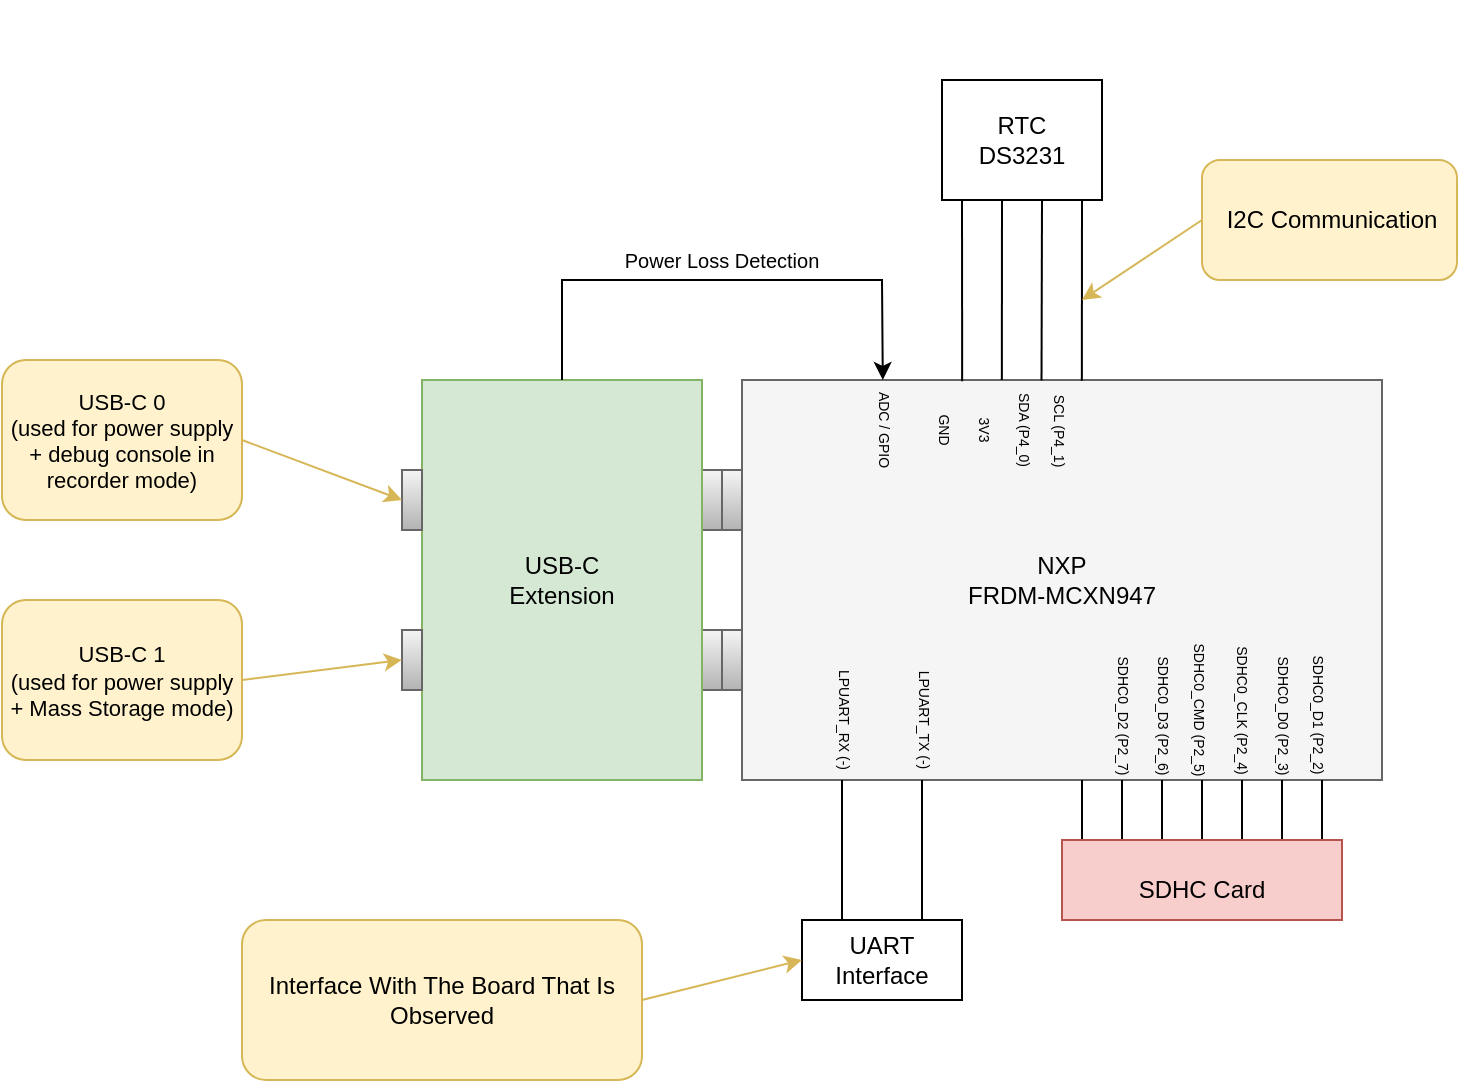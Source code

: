<mxfile version="24.7.8">
  <diagram name="Page-1" id="klR-Imrqb1zHrEi3bp9T">
    <mxGraphModel dx="530" dy="365" grid="1" gridSize="10" guides="1" tooltips="1" connect="1" arrows="1" fold="1" page="1" pageScale="1" pageWidth="827" pageHeight="1169" math="0" shadow="0">
      <root>
        <mxCell id="0" />
        <mxCell id="1" parent="0" />
        <mxCell id="ebkvWAT0GK6iZ5UyHKcp-1" value="" style="rounded=0;whiteSpace=wrap;html=1;fillColor=#f5f5f5;fontColor=#333333;strokeColor=#666666;" vertex="1" parent="1">
          <mxGeometry x="410" y="290" width="320" height="200" as="geometry" />
        </mxCell>
        <mxCell id="ebkvWAT0GK6iZ5UyHKcp-2" value="NXP&lt;div&gt;FRDM-MCXN947&lt;/div&gt;" style="text;html=1;align=center;verticalAlign=middle;whiteSpace=wrap;rounded=0;" vertex="1" parent="1">
          <mxGeometry x="500" y="365" width="140" height="50" as="geometry" />
        </mxCell>
        <mxCell id="ebkvWAT0GK6iZ5UyHKcp-4" value="" style="rounded=0;whiteSpace=wrap;html=1;fillColor=#f5f5f5;gradientColor=#b3b3b3;strokeColor=#666666;" vertex="1" parent="1">
          <mxGeometry x="400" y="335" width="10" height="30" as="geometry" />
        </mxCell>
        <mxCell id="ebkvWAT0GK6iZ5UyHKcp-5" value="" style="rounded=0;whiteSpace=wrap;html=1;fillColor=#f5f5f5;gradientColor=#b3b3b3;strokeColor=#666666;" vertex="1" parent="1">
          <mxGeometry x="400" y="415" width="10" height="30" as="geometry" />
        </mxCell>
        <mxCell id="ebkvWAT0GK6iZ5UyHKcp-6" value="" style="rounded=0;whiteSpace=wrap;html=1;fillColor=#f5f5f5;gradientColor=#b3b3b3;strokeColor=#666666;" vertex="1" parent="1">
          <mxGeometry x="390" y="335" width="10" height="30" as="geometry" />
        </mxCell>
        <mxCell id="ebkvWAT0GK6iZ5UyHKcp-7" value="" style="rounded=0;whiteSpace=wrap;html=1;fillColor=#f5f5f5;gradientColor=#b3b3b3;strokeColor=#666666;" vertex="1" parent="1">
          <mxGeometry x="390" y="415" width="10" height="30" as="geometry" />
        </mxCell>
        <mxCell id="ebkvWAT0GK6iZ5UyHKcp-8" value="" style="rounded=0;whiteSpace=wrap;html=1;fillColor=#d5e8d4;strokeColor=#82b366;" vertex="1" parent="1">
          <mxGeometry x="250" y="290" width="140" height="200" as="geometry" />
        </mxCell>
        <mxCell id="ebkvWAT0GK6iZ5UyHKcp-9" value="USB-C&lt;div&gt;Extension&lt;/div&gt;" style="text;html=1;align=center;verticalAlign=middle;whiteSpace=wrap;rounded=0;" vertex="1" parent="1">
          <mxGeometry x="290" y="330" width="60" height="120" as="geometry" />
        </mxCell>
        <mxCell id="ebkvWAT0GK6iZ5UyHKcp-10" value="" style="rounded=0;whiteSpace=wrap;html=1;fillColor=#f5f5f5;gradientColor=#b3b3b3;strokeColor=#666666;" vertex="1" parent="1">
          <mxGeometry x="240" y="335" width="10" height="30" as="geometry" />
        </mxCell>
        <mxCell id="ebkvWAT0GK6iZ5UyHKcp-11" value="" style="rounded=0;whiteSpace=wrap;html=1;fillColor=#f5f5f5;gradientColor=#b3b3b3;strokeColor=#666666;" vertex="1" parent="1">
          <mxGeometry x="240" y="415" width="10" height="30" as="geometry" />
        </mxCell>
        <mxCell id="ebkvWAT0GK6iZ5UyHKcp-12" value="" style="rounded=1;whiteSpace=wrap;html=1;fillColor=#fff2cc;strokeColor=#d6b656;" vertex="1" parent="1">
          <mxGeometry x="40" y="280" width="120" height="80" as="geometry" />
        </mxCell>
        <mxCell id="ebkvWAT0GK6iZ5UyHKcp-13" value="&lt;font style=&quot;font-size: 11px;&quot;&gt;USB-C 0&lt;/font&gt;&lt;div style=&quot;font-size: 11px;&quot;&gt;&lt;font style=&quot;font-size: 11px;&quot;&gt;(used for power supply + debug console in recorder mode)&lt;/font&gt;&lt;/div&gt;" style="text;html=1;align=center;verticalAlign=middle;whiteSpace=wrap;rounded=0;" vertex="1" parent="1">
          <mxGeometry x="40" y="280" width="120" height="80" as="geometry" />
        </mxCell>
        <mxCell id="ebkvWAT0GK6iZ5UyHKcp-14" value="" style="endArrow=classic;html=1;rounded=0;exitX=1;exitY=0.5;exitDx=0;exitDy=0;entryX=0;entryY=0.5;entryDx=0;entryDy=0;fillColor=#fff2cc;strokeColor=#d6b656;" edge="1" parent="1" source="ebkvWAT0GK6iZ5UyHKcp-13" target="ebkvWAT0GK6iZ5UyHKcp-10">
          <mxGeometry width="50" height="50" relative="1" as="geometry">
            <mxPoint x="190" y="400" as="sourcePoint" />
            <mxPoint x="230" y="350" as="targetPoint" />
          </mxGeometry>
        </mxCell>
        <mxCell id="ebkvWAT0GK6iZ5UyHKcp-15" value="" style="rounded=1;whiteSpace=wrap;html=1;fillColor=#fff2cc;strokeColor=#d6b656;" vertex="1" parent="1">
          <mxGeometry x="40" y="400" width="120" height="80" as="geometry" />
        </mxCell>
        <mxCell id="ebkvWAT0GK6iZ5UyHKcp-16" value="&lt;font style=&quot;font-size: 11px;&quot;&gt;USB-C 1&lt;/font&gt;&lt;div style=&quot;font-size: 11px;&quot;&gt;&lt;font style=&quot;font-size: 11px;&quot;&gt;(used for power supply + Mass Storage mode)&lt;/font&gt;&lt;/div&gt;" style="text;html=1;align=center;verticalAlign=middle;whiteSpace=wrap;rounded=0;" vertex="1" parent="1">
          <mxGeometry x="40" y="400" width="120" height="80" as="geometry" />
        </mxCell>
        <mxCell id="ebkvWAT0GK6iZ5UyHKcp-17" value="" style="endArrow=classic;html=1;rounded=0;exitX=1;exitY=0.5;exitDx=0;exitDy=0;entryX=0;entryY=0.5;entryDx=0;entryDy=0;fillColor=#fff2cc;strokeColor=#d6b656;" edge="1" parent="1" source="ebkvWAT0GK6iZ5UyHKcp-16" target="ebkvWAT0GK6iZ5UyHKcp-11">
          <mxGeometry width="50" height="50" relative="1" as="geometry">
            <mxPoint x="170" y="445" as="sourcePoint" />
            <mxPoint x="220" y="395" as="targetPoint" />
          </mxGeometry>
        </mxCell>
        <mxCell id="ebkvWAT0GK6iZ5UyHKcp-18" value="" style="endArrow=classic;html=1;rounded=0;entryX=0.22;entryY=0;entryDx=0;entryDy=0;entryPerimeter=0;" edge="1" parent="1" target="ebkvWAT0GK6iZ5UyHKcp-1">
          <mxGeometry width="50" height="50" relative="1" as="geometry">
            <mxPoint x="320" y="290" as="sourcePoint" />
            <mxPoint x="370" y="240" as="targetPoint" />
            <Array as="points">
              <mxPoint x="320" y="240" />
              <mxPoint x="480" y="240" />
            </Array>
          </mxGeometry>
        </mxCell>
        <mxCell id="ebkvWAT0GK6iZ5UyHKcp-19" value="&lt;font style=&quot;font-size: 10px;&quot;&gt;Power Loss Detection&lt;/font&gt;" style="text;html=1;align=center;verticalAlign=middle;whiteSpace=wrap;rounded=0;" vertex="1" parent="1">
          <mxGeometry x="320" y="220" width="160" height="20" as="geometry" />
        </mxCell>
        <mxCell id="ebkvWAT0GK6iZ5UyHKcp-20" value="&lt;font style=&quot;font-size: 7px;&quot;&gt;ADC / GPIO&lt;/font&gt;" style="text;html=1;align=center;verticalAlign=middle;whiteSpace=wrap;rounded=0;rotation=90;" vertex="1" parent="1">
          <mxGeometry x="460" y="305" width="45" height="20" as="geometry" />
        </mxCell>
        <mxCell id="ebkvWAT0GK6iZ5UyHKcp-28" value="&lt;font style=&quot;font-size: 7px;&quot;&gt;GND&lt;/font&gt;" style="text;html=1;align=center;verticalAlign=middle;whiteSpace=wrap;rounded=0;rotation=90;" vertex="1" parent="1">
          <mxGeometry x="490" y="305" width="45" height="20" as="geometry" />
        </mxCell>
        <mxCell id="ebkvWAT0GK6iZ5UyHKcp-29" value="&lt;font style=&quot;font-size: 7px;&quot;&gt;3V3&lt;/font&gt;" style="text;html=1;align=center;verticalAlign=middle;whiteSpace=wrap;rounded=0;rotation=90;" vertex="1" parent="1">
          <mxGeometry x="510" y="305" width="45" height="20" as="geometry" />
        </mxCell>
        <mxCell id="ebkvWAT0GK6iZ5UyHKcp-30" value="&lt;span style=&quot;font-size: 7px;&quot;&gt;SDA (P4_0)&lt;/span&gt;" style="text;html=1;align=center;verticalAlign=middle;whiteSpace=wrap;rounded=0;rotation=90;" vertex="1" parent="1">
          <mxGeometry x="530" y="305" width="45" height="20" as="geometry" />
        </mxCell>
        <mxCell id="ebkvWAT0GK6iZ5UyHKcp-31" value="&lt;font style=&quot;font-size: 7px;&quot;&gt;SCL (P4_1)&lt;/font&gt;" style="text;html=1;align=center;verticalAlign=middle;whiteSpace=wrap;rounded=0;rotation=90;" vertex="1" parent="1">
          <mxGeometry x="547.5" y="305" width="45" height="20" as="geometry" />
        </mxCell>
        <mxCell id="ebkvWAT0GK6iZ5UyHKcp-32" value="" style="endArrow=none;html=1;rounded=0;" edge="1" parent="1">
          <mxGeometry width="50" height="50" relative="1" as="geometry">
            <mxPoint x="700" y="520" as="sourcePoint" />
            <mxPoint x="700" y="490" as="targetPoint" />
          </mxGeometry>
        </mxCell>
        <mxCell id="ebkvWAT0GK6iZ5UyHKcp-33" value="" style="group" vertex="1" connectable="0" parent="1">
          <mxGeometry x="510" y="100" width="80" height="60.0" as="geometry" />
        </mxCell>
        <mxCell id="ebkvWAT0GK6iZ5UyHKcp-23" value="" style="group" vertex="1" connectable="0" parent="ebkvWAT0GK6iZ5UyHKcp-33">
          <mxGeometry y="40" width="80" height="60" as="geometry" />
        </mxCell>
        <mxCell id="ebkvWAT0GK6iZ5UyHKcp-21" value="" style="rounded=0;whiteSpace=wrap;html=1;" vertex="1" parent="ebkvWAT0GK6iZ5UyHKcp-23">
          <mxGeometry width="80" height="60" as="geometry" />
        </mxCell>
        <mxCell id="ebkvWAT0GK6iZ5UyHKcp-22" value="RTC&lt;div&gt;DS3231&lt;/div&gt;" style="text;html=1;align=center;verticalAlign=middle;whiteSpace=wrap;rounded=0;" vertex="1" parent="ebkvWAT0GK6iZ5UyHKcp-23">
          <mxGeometry width="80" height="60" as="geometry" />
        </mxCell>
        <mxCell id="ebkvWAT0GK6iZ5UyHKcp-24" value="" style="endArrow=none;html=1;rounded=0;exitX=0.344;exitY=0.003;exitDx=0;exitDy=0;exitPerimeter=0;" edge="1" parent="ebkvWAT0GK6iZ5UyHKcp-33" source="ebkvWAT0GK6iZ5UyHKcp-1">
          <mxGeometry width="50" height="50" relative="1" as="geometry">
            <mxPoint x="10" y="187.36" as="sourcePoint" />
            <mxPoint x="10" y="100" as="targetPoint" />
          </mxGeometry>
        </mxCell>
        <mxCell id="ebkvWAT0GK6iZ5UyHKcp-25" value="" style="endArrow=none;html=1;rounded=0;exitX=0.406;exitY=0;exitDx=0;exitDy=0;exitPerimeter=0;" edge="1" parent="ebkvWAT0GK6iZ5UyHKcp-33" source="ebkvWAT0GK6iZ5UyHKcp-1">
          <mxGeometry width="50" height="50" relative="1" as="geometry">
            <mxPoint x="30" y="187" as="sourcePoint" />
            <mxPoint x="30" y="100" as="targetPoint" />
          </mxGeometry>
        </mxCell>
        <mxCell id="ebkvWAT0GK6iZ5UyHKcp-26" value="" style="endArrow=none;html=1;rounded=0;exitX=0.468;exitY=0.001;exitDx=0;exitDy=0;exitPerimeter=0;" edge="1" parent="ebkvWAT0GK6iZ5UyHKcp-33" source="ebkvWAT0GK6iZ5UyHKcp-1">
          <mxGeometry width="50" height="50" relative="1" as="geometry">
            <mxPoint x="50" y="187" as="sourcePoint" />
            <mxPoint x="50" y="100" as="targetPoint" />
          </mxGeometry>
        </mxCell>
        <mxCell id="ebkvWAT0GK6iZ5UyHKcp-27" value="" style="endArrow=none;html=1;rounded=0;exitX=0.531;exitY=0.002;exitDx=0;exitDy=0;exitPerimeter=0;" edge="1" parent="ebkvWAT0GK6iZ5UyHKcp-33" source="ebkvWAT0GK6iZ5UyHKcp-1">
          <mxGeometry width="50" height="50" relative="1" as="geometry">
            <mxPoint x="69.83" y="187" as="sourcePoint" />
            <mxPoint x="70" y="100" as="targetPoint" />
          </mxGeometry>
        </mxCell>
        <mxCell id="ebkvWAT0GK6iZ5UyHKcp-34" value="" style="endArrow=none;html=1;rounded=0;" edge="1" parent="1">
          <mxGeometry width="50" height="50" relative="1" as="geometry">
            <mxPoint x="680" y="520" as="sourcePoint" />
            <mxPoint x="680" y="490" as="targetPoint" />
          </mxGeometry>
        </mxCell>
        <mxCell id="ebkvWAT0GK6iZ5UyHKcp-35" value="" style="endArrow=none;html=1;rounded=0;" edge="1" parent="1">
          <mxGeometry width="50" height="50" relative="1" as="geometry">
            <mxPoint x="660" y="520" as="sourcePoint" />
            <mxPoint x="660" y="490" as="targetPoint" />
          </mxGeometry>
        </mxCell>
        <mxCell id="ebkvWAT0GK6iZ5UyHKcp-36" value="" style="endArrow=none;html=1;rounded=0;" edge="1" parent="1">
          <mxGeometry width="50" height="50" relative="1" as="geometry">
            <mxPoint x="640" y="520" as="sourcePoint" />
            <mxPoint x="640" y="490" as="targetPoint" />
          </mxGeometry>
        </mxCell>
        <mxCell id="ebkvWAT0GK6iZ5UyHKcp-37" value="" style="endArrow=none;html=1;rounded=0;" edge="1" parent="1">
          <mxGeometry width="50" height="50" relative="1" as="geometry">
            <mxPoint x="620" y="520" as="sourcePoint" />
            <mxPoint x="620" y="490" as="targetPoint" />
          </mxGeometry>
        </mxCell>
        <mxCell id="ebkvWAT0GK6iZ5UyHKcp-38" value="" style="endArrow=none;html=1;rounded=0;" edge="1" parent="1">
          <mxGeometry width="50" height="50" relative="1" as="geometry">
            <mxPoint x="600" y="520" as="sourcePoint" />
            <mxPoint x="600" y="490" as="targetPoint" />
          </mxGeometry>
        </mxCell>
        <mxCell id="ebkvWAT0GK6iZ5UyHKcp-39" value="" style="endArrow=none;html=1;rounded=0;" edge="1" parent="1">
          <mxGeometry width="50" height="50" relative="1" as="geometry">
            <mxPoint x="580" y="520" as="sourcePoint" />
            <mxPoint x="580" y="490" as="targetPoint" />
          </mxGeometry>
        </mxCell>
        <mxCell id="ebkvWAT0GK6iZ5UyHKcp-41" value="" style="rounded=0;whiteSpace=wrap;html=1;fillColor=#f8cecc;strokeColor=#b85450;" vertex="1" parent="1">
          <mxGeometry x="570" y="520" width="140" height="40" as="geometry" />
        </mxCell>
        <mxCell id="ebkvWAT0GK6iZ5UyHKcp-42" value="SDHC Card" style="text;html=1;align=center;verticalAlign=middle;whiteSpace=wrap;rounded=0;" vertex="1" parent="1">
          <mxGeometry x="570" y="530" width="140" height="30" as="geometry" />
        </mxCell>
        <mxCell id="ebkvWAT0GK6iZ5UyHKcp-43" value="&lt;font style=&quot;font-size: 7px;&quot;&gt;SDHC0_D1&amp;nbsp;(P2_2)&lt;/font&gt;" style="text;html=1;align=center;verticalAlign=middle;whiteSpace=wrap;rounded=0;rotation=90;" vertex="1" parent="1">
          <mxGeometry x="670" y="447.5" width="60" height="20" as="geometry" />
        </mxCell>
        <mxCell id="ebkvWAT0GK6iZ5UyHKcp-44" value="&lt;font style=&quot;font-size: 7px;&quot;&gt;SDHC0_D0 (P2_3)&lt;/font&gt;" style="text;html=1;align=center;verticalAlign=middle;whiteSpace=wrap;rounded=0;rotation=90;" vertex="1" parent="1">
          <mxGeometry x="647.5" y="447.5" width="70" height="20" as="geometry" />
        </mxCell>
        <mxCell id="ebkvWAT0GK6iZ5UyHKcp-45" value="&lt;font style=&quot;font-size: 7px;&quot;&gt;SDHC0_CLK (P2_4)&lt;/font&gt;" style="text;html=1;align=center;verticalAlign=middle;whiteSpace=wrap;rounded=0;rotation=90;" vertex="1" parent="1">
          <mxGeometry x="625" y="445" width="72.5" height="20" as="geometry" />
        </mxCell>
        <mxCell id="ebkvWAT0GK6iZ5UyHKcp-46" value="&lt;font style=&quot;font-size: 7px;&quot;&gt;SDHC0_CMD&amp;nbsp;&lt;/font&gt;&lt;span style=&quot;font-size: 7px; background-color: initial;&quot;&gt;(P2_5)&lt;/span&gt;" style="text;html=1;align=center;verticalAlign=middle;whiteSpace=wrap;rounded=0;rotation=90;" vertex="1" parent="1">
          <mxGeometry x="605" y="445" width="70" height="20" as="geometry" />
        </mxCell>
        <mxCell id="ebkvWAT0GK6iZ5UyHKcp-47" value="&lt;font style=&quot;font-size: 7px;&quot;&gt;SDHC0_D3 (P2_6)&lt;/font&gt;" style="text;html=1;align=center;verticalAlign=middle;whiteSpace=wrap;rounded=0;rotation=90;" vertex="1" parent="1">
          <mxGeometry x="587.5" y="447.5" width="70" height="20" as="geometry" />
        </mxCell>
        <mxCell id="ebkvWAT0GK6iZ5UyHKcp-48" value="&lt;font style=&quot;font-size: 7px;&quot;&gt;SDHC0_D2 (P2_7)&lt;/font&gt;" style="text;html=1;align=center;verticalAlign=middle;whiteSpace=wrap;rounded=0;rotation=90;" vertex="1" parent="1">
          <mxGeometry x="567.5" y="447.5" width="70" height="20" as="geometry" />
        </mxCell>
        <mxCell id="ebkvWAT0GK6iZ5UyHKcp-50" value="" style="rounded=0;whiteSpace=wrap;html=1;" vertex="1" parent="1">
          <mxGeometry x="440" y="560" width="80" height="40" as="geometry" />
        </mxCell>
        <mxCell id="ebkvWAT0GK6iZ5UyHKcp-51" value="" style="endArrow=none;html=1;rounded=0;entryX=0.25;entryY=0;entryDx=0;entryDy=0;" edge="1" parent="1" target="ebkvWAT0GK6iZ5UyHKcp-50">
          <mxGeometry width="50" height="50" relative="1" as="geometry">
            <mxPoint x="460" y="490" as="sourcePoint" />
            <mxPoint x="450" y="520" as="targetPoint" />
          </mxGeometry>
        </mxCell>
        <mxCell id="ebkvWAT0GK6iZ5UyHKcp-52" value="" style="endArrow=none;html=1;rounded=0;entryX=0.25;entryY=0;entryDx=0;entryDy=0;" edge="1" parent="1">
          <mxGeometry width="50" height="50" relative="1" as="geometry">
            <mxPoint x="500" y="490" as="sourcePoint" />
            <mxPoint x="500" y="560" as="targetPoint" />
          </mxGeometry>
        </mxCell>
        <mxCell id="ebkvWAT0GK6iZ5UyHKcp-53" value="&lt;font style=&quot;font-size: 7px;&quot;&gt;LPUART_TX (-)&lt;/font&gt;" style="text;html=1;align=center;verticalAlign=middle;whiteSpace=wrap;rounded=0;rotation=90;" vertex="1" parent="1">
          <mxGeometry x="475" y="450" width="55" height="20" as="geometry" />
        </mxCell>
        <mxCell id="ebkvWAT0GK6iZ5UyHKcp-54" value="&lt;font style=&quot;font-size: 7px;&quot;&gt;LPUART_RX (-)&lt;/font&gt;" style="text;html=1;align=center;verticalAlign=middle;whiteSpace=wrap;rounded=0;rotation=90;" vertex="1" parent="1">
          <mxGeometry x="435" y="450" width="55" height="20" as="geometry" />
        </mxCell>
        <mxCell id="ebkvWAT0GK6iZ5UyHKcp-55" value="UART Interface" style="text;html=1;align=center;verticalAlign=middle;whiteSpace=wrap;rounded=0;" vertex="1" parent="1">
          <mxGeometry x="440" y="560" width="80" height="40" as="geometry" />
        </mxCell>
        <mxCell id="ebkvWAT0GK6iZ5UyHKcp-59" value="" style="endArrow=classic;html=1;rounded=0;exitX=1;exitY=0.5;exitDx=0;exitDy=0;entryX=0;entryY=0.5;entryDx=0;entryDy=0;fillColor=#fff2cc;strokeColor=#d6b656;" edge="1" parent="1" source="ebkvWAT0GK6iZ5UyHKcp-58" target="ebkvWAT0GK6iZ5UyHKcp-55">
          <mxGeometry width="50" height="50" relative="1" as="geometry">
            <mxPoint x="374" y="620" as="sourcePoint" />
            <mxPoint x="454" y="610" as="targetPoint" />
          </mxGeometry>
        </mxCell>
        <mxCell id="ebkvWAT0GK6iZ5UyHKcp-60" value="" style="group" vertex="1" connectable="0" parent="1">
          <mxGeometry x="160" y="560" width="200" height="80" as="geometry" />
        </mxCell>
        <mxCell id="ebkvWAT0GK6iZ5UyHKcp-56" value="" style="rounded=1;whiteSpace=wrap;html=1;fillColor=#fff2cc;strokeColor=#d6b656;" vertex="1" parent="ebkvWAT0GK6iZ5UyHKcp-60">
          <mxGeometry width="200" height="80" as="geometry" />
        </mxCell>
        <mxCell id="ebkvWAT0GK6iZ5UyHKcp-58" value="Interface With The Board That Is Observed" style="text;html=1;align=center;verticalAlign=middle;whiteSpace=wrap;rounded=0;" vertex="1" parent="ebkvWAT0GK6iZ5UyHKcp-60">
          <mxGeometry width="200" height="80" as="geometry" />
        </mxCell>
        <mxCell id="ebkvWAT0GK6iZ5UyHKcp-63" value="" style="rounded=1;whiteSpace=wrap;html=1;fillColor=#fff2cc;strokeColor=#d6b656;" vertex="1" parent="1">
          <mxGeometry x="640" y="180" width="127.5" height="60" as="geometry" />
        </mxCell>
        <mxCell id="ebkvWAT0GK6iZ5UyHKcp-64" value="I2C Communication" style="text;html=1;align=center;verticalAlign=middle;whiteSpace=wrap;rounded=0;" vertex="1" parent="1">
          <mxGeometry x="640" y="180" width="130" height="60" as="geometry" />
        </mxCell>
        <mxCell id="ebkvWAT0GK6iZ5UyHKcp-65" value="" style="endArrow=classic;html=1;rounded=0;exitX=0;exitY=0.5;exitDx=0;exitDy=0;fillColor=#fff2cc;strokeColor=#d6b656;" edge="1" parent="1" source="ebkvWAT0GK6iZ5UyHKcp-64">
          <mxGeometry width="50" height="50" relative="1" as="geometry">
            <mxPoint x="575" y="350" as="sourcePoint" />
            <mxPoint x="580" y="250" as="targetPoint" />
          </mxGeometry>
        </mxCell>
      </root>
    </mxGraphModel>
  </diagram>
</mxfile>
